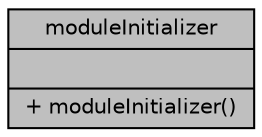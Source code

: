 digraph "moduleInitializer"
{
 // INTERACTIVE_SVG=YES
 // LATEX_PDF_SIZE
  edge [fontname="Helvetica",fontsize="10",labelfontname="Helvetica",labelfontsize="10"];
  node [fontname="Helvetica",fontsize="10",shape=record];
  Node1 [label="{moduleInitializer\n||+ moduleInitializer()\l}",height=0.2,width=0.4,color="black", fillcolor="grey75", style="filled", fontcolor="black",tooltip=" "];
}
